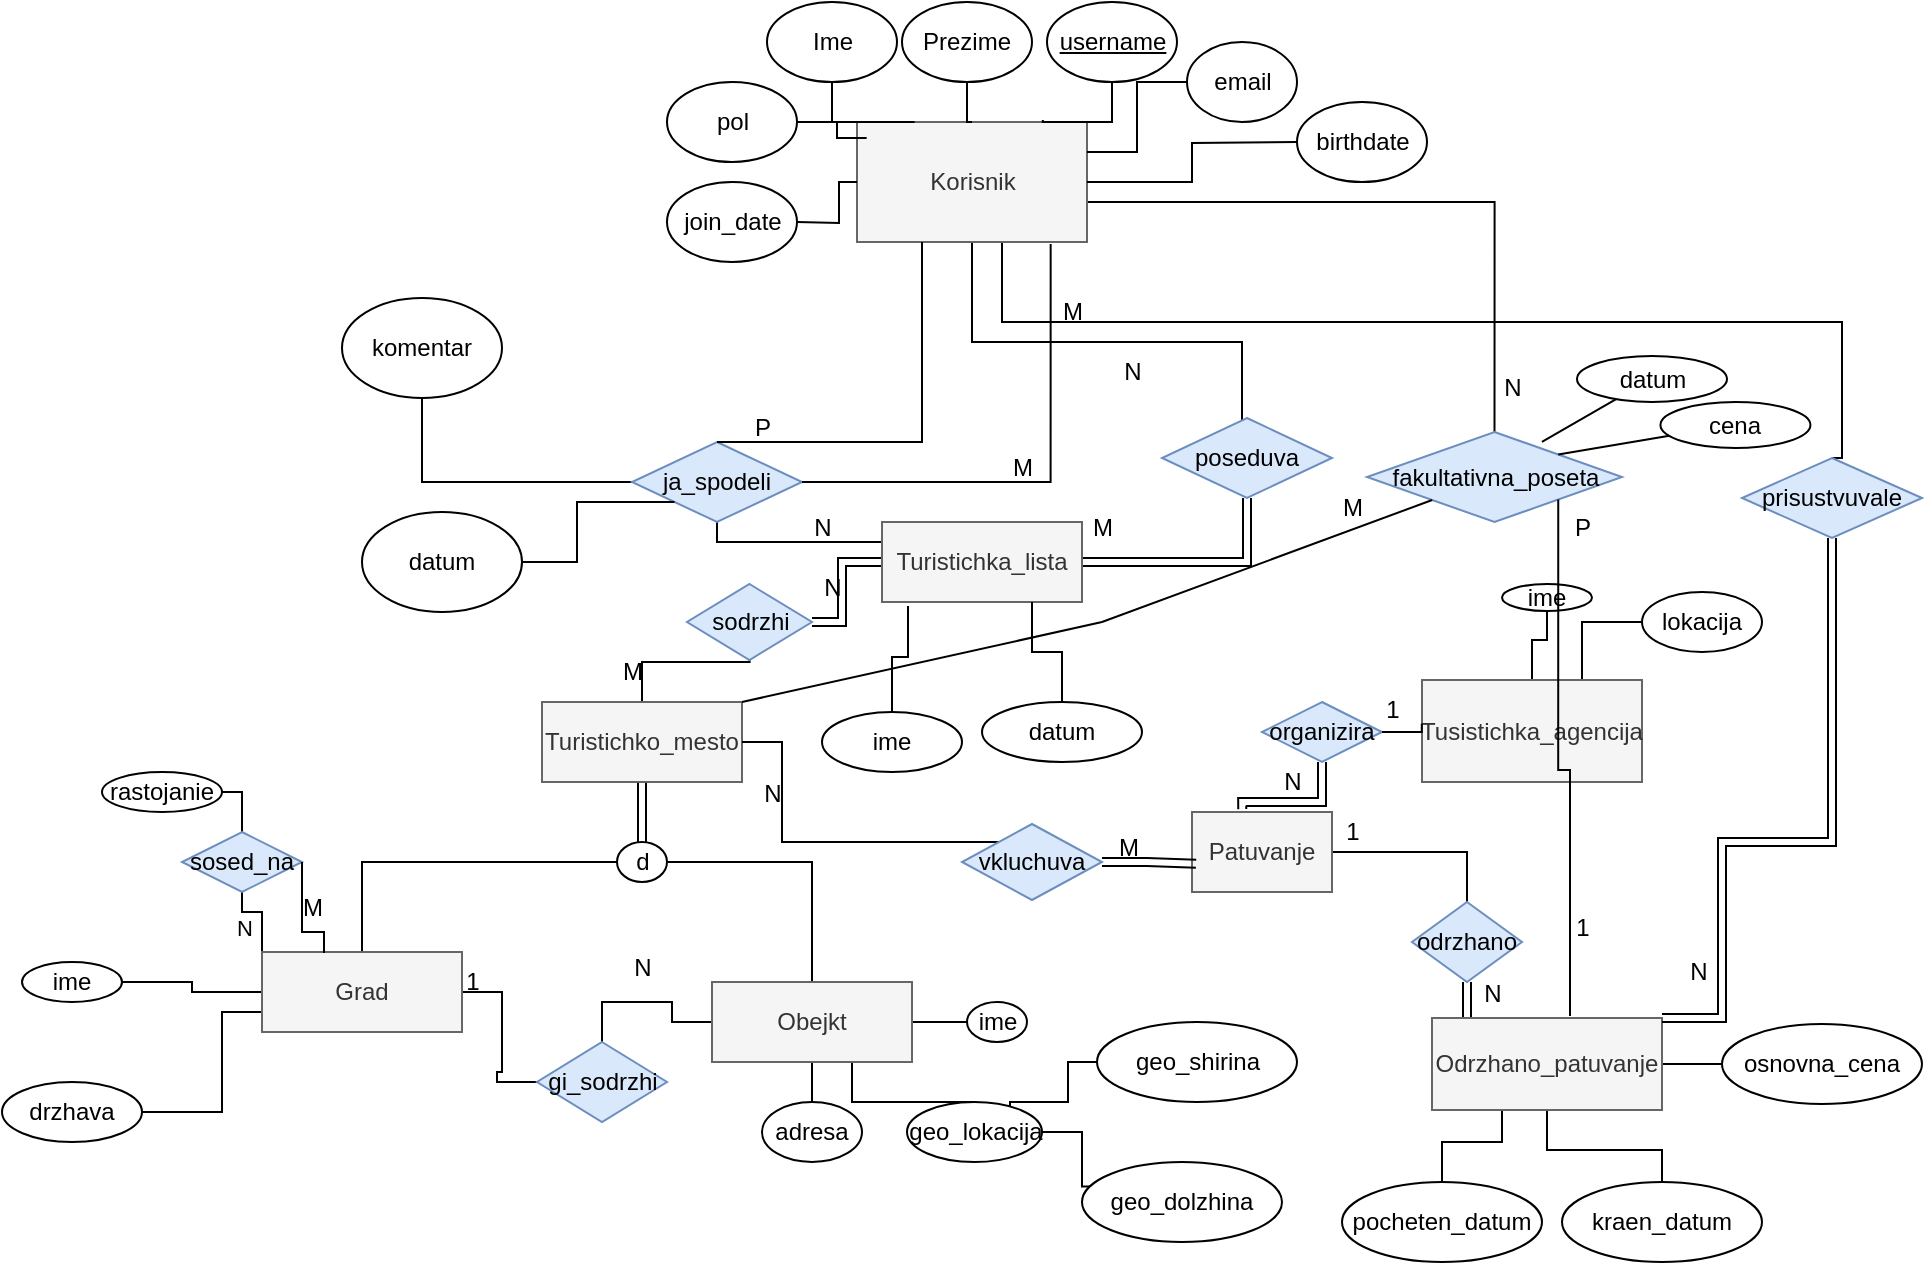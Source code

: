 <mxfile version="24.8.2">
  <diagram name="Page-1" id="MIx-ulM1Asqwx3ALx0Wh">
    <mxGraphModel dx="2284" dy="738" grid="1" gridSize="10" guides="1" tooltips="1" connect="1" arrows="1" fold="1" page="1" pageScale="1" pageWidth="850" pageHeight="1100" math="0" shadow="0">
      <root>
        <mxCell id="0" />
        <mxCell id="1" parent="0" />
        <mxCell id="dnLP0WW2CKZ9wzkx1xDA-40" style="edgeStyle=orthogonalEdgeStyle;rounded=0;orthogonalLoop=1;jettySize=auto;html=1;endArrow=none;endFill=0;" parent="1" source="dnLP0WW2CKZ9wzkx1xDA-1" target="dnLP0WW2CKZ9wzkx1xDA-39" edge="1">
          <mxGeometry relative="1" as="geometry">
            <Array as="points">
              <mxPoint x="550" y="410" />
            </Array>
          </mxGeometry>
        </mxCell>
        <mxCell id="dnLP0WW2CKZ9wzkx1xDA-123" style="edgeStyle=orthogonalEdgeStyle;rounded=0;orthogonalLoop=1;jettySize=auto;html=1;entryX=0.5;entryY=0;entryDx=0;entryDy=0;endArrow=none;endFill=0;" parent="1" source="dnLP0WW2CKZ9wzkx1xDA-1" target="dnLP0WW2CKZ9wzkx1xDA-122" edge="1">
          <mxGeometry relative="1" as="geometry">
            <Array as="points">
              <mxPoint x="430" y="400" />
              <mxPoint x="850" y="400" />
              <mxPoint x="850" y="468" />
            </Array>
          </mxGeometry>
        </mxCell>
        <mxCell id="dnLP0WW2CKZ9wzkx1xDA-127" style="edgeStyle=orthogonalEdgeStyle;rounded=0;orthogonalLoop=1;jettySize=auto;html=1;entryX=0.5;entryY=0;entryDx=0;entryDy=0;endArrow=none;endFill=0;" parent="1" source="dnLP0WW2CKZ9wzkx1xDA-1" target="dnLP0WW2CKZ9wzkx1xDA-126" edge="1">
          <mxGeometry relative="1" as="geometry">
            <Array as="points">
              <mxPoint x="676" y="340" />
            </Array>
          </mxGeometry>
        </mxCell>
        <mxCell id="dnLP0WW2CKZ9wzkx1xDA-1" value="Korisnik" style="rounded=0;whiteSpace=wrap;html=1;fillColor=#f5f5f5;fontColor=#333333;strokeColor=#666666;" parent="1" vertex="1">
          <mxGeometry x="357.5" y="300" width="115" height="60" as="geometry" />
        </mxCell>
        <mxCell id="dnLP0WW2CKZ9wzkx1xDA-12" style="edgeStyle=orthogonalEdgeStyle;rounded=0;orthogonalLoop=1;jettySize=auto;html=1;entryX=0.25;entryY=0;entryDx=0;entryDy=0;endArrow=none;endFill=0;" parent="1" source="dnLP0WW2CKZ9wzkx1xDA-2" target="dnLP0WW2CKZ9wzkx1xDA-1" edge="1">
          <mxGeometry relative="1" as="geometry" />
        </mxCell>
        <mxCell id="dnLP0WW2CKZ9wzkx1xDA-2" value="Ime" style="ellipse;whiteSpace=wrap;html=1;" parent="1" vertex="1">
          <mxGeometry x="312.5" y="240" width="65" height="40" as="geometry" />
        </mxCell>
        <mxCell id="dnLP0WW2CKZ9wzkx1xDA-13" style="edgeStyle=orthogonalEdgeStyle;rounded=0;orthogonalLoop=1;jettySize=auto;html=1;entryX=0.5;entryY=0;entryDx=0;entryDy=0;endArrow=none;endFill=0;" parent="1" source="dnLP0WW2CKZ9wzkx1xDA-3" target="dnLP0WW2CKZ9wzkx1xDA-1" edge="1">
          <mxGeometry relative="1" as="geometry" />
        </mxCell>
        <mxCell id="dnLP0WW2CKZ9wzkx1xDA-3" value="Prezime" style="ellipse;whiteSpace=wrap;html=1;" parent="1" vertex="1">
          <mxGeometry x="380" y="240" width="65" height="40" as="geometry" />
        </mxCell>
        <mxCell id="dnLP0WW2CKZ9wzkx1xDA-4" value="&lt;u&gt;username&lt;/u&gt;" style="ellipse;whiteSpace=wrap;html=1;" parent="1" vertex="1">
          <mxGeometry x="452.5" y="240" width="65" height="40" as="geometry" />
        </mxCell>
        <mxCell id="dnLP0WW2CKZ9wzkx1xDA-21" style="edgeStyle=orthogonalEdgeStyle;rounded=0;orthogonalLoop=1;jettySize=auto;html=1;entryX=1;entryY=0.25;entryDx=0;entryDy=0;endArrow=none;endFill=0;" parent="1" source="dnLP0WW2CKZ9wzkx1xDA-5" target="dnLP0WW2CKZ9wzkx1xDA-1" edge="1">
          <mxGeometry relative="1" as="geometry" />
        </mxCell>
        <mxCell id="dnLP0WW2CKZ9wzkx1xDA-5" value="email" style="ellipse;whiteSpace=wrap;html=1;" parent="1" vertex="1">
          <mxGeometry x="522.5" y="260" width="55" height="40" as="geometry" />
        </mxCell>
        <mxCell id="dnLP0WW2CKZ9wzkx1xDA-20" style="edgeStyle=orthogonalEdgeStyle;rounded=0;orthogonalLoop=1;jettySize=auto;html=1;endArrow=none;endFill=0;" parent="1" target="dnLP0WW2CKZ9wzkx1xDA-1" edge="1">
          <mxGeometry relative="1" as="geometry">
            <mxPoint x="577.5" y="310" as="sourcePoint" />
          </mxGeometry>
        </mxCell>
        <mxCell id="dnLP0WW2CKZ9wzkx1xDA-6" value="birthdate" style="ellipse;whiteSpace=wrap;html=1;" parent="1" vertex="1">
          <mxGeometry x="577.5" y="290" width="65" height="40" as="geometry" />
        </mxCell>
        <mxCell id="dnLP0WW2CKZ9wzkx1xDA-9" style="edgeStyle=orthogonalEdgeStyle;rounded=0;orthogonalLoop=1;jettySize=auto;html=1;endArrow=none;endFill=0;" parent="1" target="dnLP0WW2CKZ9wzkx1xDA-1" edge="1">
          <mxGeometry relative="1" as="geometry">
            <mxPoint x="327.5" y="350" as="sourcePoint" />
          </mxGeometry>
        </mxCell>
        <mxCell id="dnLP0WW2CKZ9wzkx1xDA-7" value="join_date" style="ellipse;whiteSpace=wrap;html=1;" parent="1" vertex="1">
          <mxGeometry x="262.5" y="330" width="65" height="40" as="geometry" />
        </mxCell>
        <mxCell id="dnLP0WW2CKZ9wzkx1xDA-8" value="pol" style="ellipse;whiteSpace=wrap;html=1;" parent="1" vertex="1">
          <mxGeometry x="262.5" y="280" width="65" height="40" as="geometry" />
        </mxCell>
        <mxCell id="dnLP0WW2CKZ9wzkx1xDA-11" style="edgeStyle=orthogonalEdgeStyle;rounded=0;orthogonalLoop=1;jettySize=auto;html=1;entryX=0.042;entryY=0.133;entryDx=0;entryDy=0;entryPerimeter=0;endArrow=none;endFill=0;" parent="1" source="dnLP0WW2CKZ9wzkx1xDA-8" target="dnLP0WW2CKZ9wzkx1xDA-1" edge="1">
          <mxGeometry relative="1" as="geometry" />
        </mxCell>
        <mxCell id="dnLP0WW2CKZ9wzkx1xDA-19" style="edgeStyle=orthogonalEdgeStyle;rounded=0;orthogonalLoop=1;jettySize=auto;html=1;entryX=0.808;entryY=-0.017;entryDx=0;entryDy=0;entryPerimeter=0;endArrow=none;endFill=0;" parent="1" source="dnLP0WW2CKZ9wzkx1xDA-4" target="dnLP0WW2CKZ9wzkx1xDA-1" edge="1">
          <mxGeometry relative="1" as="geometry" />
        </mxCell>
        <mxCell id="dnLP0WW2CKZ9wzkx1xDA-34" style="edgeStyle=orthogonalEdgeStyle;rounded=0;orthogonalLoop=1;jettySize=auto;html=1;entryX=0.5;entryY=1;entryDx=0;entryDy=0;endArrow=none;endFill=0;" parent="1" source="dnLP0WW2CKZ9wzkx1xDA-22" target="dnLP0WW2CKZ9wzkx1xDA-32" edge="1">
          <mxGeometry relative="1" as="geometry">
            <Array as="points">
              <mxPoint x="288" y="510" />
            </Array>
          </mxGeometry>
        </mxCell>
        <mxCell id="dnLP0WW2CKZ9wzkx1xDA-41" style="edgeStyle=orthogonalEdgeStyle;rounded=0;orthogonalLoop=1;jettySize=auto;html=1;entryX=0.5;entryY=1;entryDx=0;entryDy=0;shape=link;" parent="1" source="dnLP0WW2CKZ9wzkx1xDA-22" target="dnLP0WW2CKZ9wzkx1xDA-39" edge="1">
          <mxGeometry relative="1" as="geometry" />
        </mxCell>
        <mxCell id="dnLP0WW2CKZ9wzkx1xDA-55" style="edgeStyle=orthogonalEdgeStyle;rounded=0;orthogonalLoop=1;jettySize=auto;html=1;entryX=1;entryY=0.5;entryDx=0;entryDy=0;shape=link;" parent="1" source="dnLP0WW2CKZ9wzkx1xDA-22" target="dnLP0WW2CKZ9wzkx1xDA-53" edge="1">
          <mxGeometry relative="1" as="geometry" />
        </mxCell>
        <mxCell id="dnLP0WW2CKZ9wzkx1xDA-22" value="Turistichka_lista" style="whiteSpace=wrap;html=1;align=center;fillColor=#f5f5f5;fontColor=#333333;strokeColor=#666666;" parent="1" vertex="1">
          <mxGeometry x="370" y="500" width="100" height="40" as="geometry" />
        </mxCell>
        <mxCell id="dnLP0WW2CKZ9wzkx1xDA-23" value="ime" style="ellipse;whiteSpace=wrap;html=1;align=center;" parent="1" vertex="1">
          <mxGeometry x="340" y="595" width="70" height="30" as="geometry" />
        </mxCell>
        <mxCell id="dnLP0WW2CKZ9wzkx1xDA-26" style="edgeStyle=orthogonalEdgeStyle;rounded=0;orthogonalLoop=1;jettySize=auto;html=1;entryX=0.75;entryY=1;entryDx=0;entryDy=0;endArrow=none;endFill=0;" parent="1" source="dnLP0WW2CKZ9wzkx1xDA-24" target="dnLP0WW2CKZ9wzkx1xDA-22" edge="1">
          <mxGeometry relative="1" as="geometry" />
        </mxCell>
        <mxCell id="dnLP0WW2CKZ9wzkx1xDA-24" value="datum" style="ellipse;whiteSpace=wrap;html=1;align=center;" parent="1" vertex="1">
          <mxGeometry x="420" y="590" width="80" height="30" as="geometry" />
        </mxCell>
        <mxCell id="dnLP0WW2CKZ9wzkx1xDA-25" style="edgeStyle=orthogonalEdgeStyle;rounded=0;orthogonalLoop=1;jettySize=auto;html=1;entryX=0.13;entryY=1.05;entryDx=0;entryDy=0;entryPerimeter=0;endArrow=none;endFill=0;" parent="1" source="dnLP0WW2CKZ9wzkx1xDA-23" target="dnLP0WW2CKZ9wzkx1xDA-22" edge="1">
          <mxGeometry relative="1" as="geometry" />
        </mxCell>
        <mxCell id="dnLP0WW2CKZ9wzkx1xDA-44" value="" style="edgeStyle=orthogonalEdgeStyle;rounded=0;orthogonalLoop=1;jettySize=auto;html=1;endArrow=none;endFill=0;" parent="1" source="dnLP0WW2CKZ9wzkx1xDA-32" target="dnLP0WW2CKZ9wzkx1xDA-43" edge="1">
          <mxGeometry relative="1" as="geometry" />
        </mxCell>
        <mxCell id="dnLP0WW2CKZ9wzkx1xDA-32" value="ja_spodeli" style="shape=rhombus;perimeter=rhombusPerimeter;whiteSpace=wrap;html=1;align=center;fillColor=#dae8fc;strokeColor=#6c8ebf;" parent="1" vertex="1">
          <mxGeometry x="245" y="460" width="85" height="40" as="geometry" />
        </mxCell>
        <mxCell id="dnLP0WW2CKZ9wzkx1xDA-33" style="edgeStyle=orthogonalEdgeStyle;rounded=0;orthogonalLoop=1;jettySize=auto;html=1;entryX=0.5;entryY=0;entryDx=0;entryDy=0;endArrow=none;endFill=0;" parent="1" source="dnLP0WW2CKZ9wzkx1xDA-1" target="dnLP0WW2CKZ9wzkx1xDA-32" edge="1">
          <mxGeometry relative="1" as="geometry">
            <Array as="points">
              <mxPoint x="390" y="460" />
            </Array>
          </mxGeometry>
        </mxCell>
        <mxCell id="dnLP0WW2CKZ9wzkx1xDA-35" value="N" style="text;html=1;align=center;verticalAlign=middle;resizable=0;points=[];autosize=1;strokeColor=none;fillColor=none;" parent="1" vertex="1">
          <mxGeometry x="325" y="488" width="30" height="30" as="geometry" />
        </mxCell>
        <mxCell id="dnLP0WW2CKZ9wzkx1xDA-37" style="edgeStyle=orthogonalEdgeStyle;rounded=0;orthogonalLoop=1;jettySize=auto;html=1;entryX=0.842;entryY=1.017;entryDx=0;entryDy=0;entryPerimeter=0;endArrow=none;endFill=0;" parent="1" source="dnLP0WW2CKZ9wzkx1xDA-32" target="dnLP0WW2CKZ9wzkx1xDA-1" edge="1">
          <mxGeometry relative="1" as="geometry" />
        </mxCell>
        <mxCell id="dnLP0WW2CKZ9wzkx1xDA-38" value="M" style="text;html=1;align=center;verticalAlign=middle;resizable=0;points=[];autosize=1;strokeColor=none;fillColor=none;" parent="1" vertex="1">
          <mxGeometry x="425" y="458" width="30" height="30" as="geometry" />
        </mxCell>
        <mxCell id="dnLP0WW2CKZ9wzkx1xDA-39" value="poseduva" style="shape=rhombus;perimeter=rhombusPerimeter;whiteSpace=wrap;html=1;align=center;fillColor=#dae8fc;strokeColor=#6c8ebf;" parent="1" vertex="1">
          <mxGeometry x="510" y="448" width="85" height="40" as="geometry" />
        </mxCell>
        <mxCell id="dnLP0WW2CKZ9wzkx1xDA-42" value="P" style="text;html=1;align=center;verticalAlign=middle;resizable=0;points=[];autosize=1;strokeColor=none;fillColor=none;" parent="1" vertex="1">
          <mxGeometry x="295" y="438" width="30" height="30" as="geometry" />
        </mxCell>
        <mxCell id="dnLP0WW2CKZ9wzkx1xDA-43" value="komentar" style="ellipse;whiteSpace=wrap;html=1;" parent="1" vertex="1">
          <mxGeometry x="100" y="388" width="80" height="50" as="geometry" />
        </mxCell>
        <mxCell id="dnLP0WW2CKZ9wzkx1xDA-48" style="edgeStyle=orthogonalEdgeStyle;rounded=0;orthogonalLoop=1;jettySize=auto;html=1;entryX=0;entryY=1;entryDx=0;entryDy=0;endArrow=none;endFill=0;" parent="1" source="dnLP0WW2CKZ9wzkx1xDA-47" target="dnLP0WW2CKZ9wzkx1xDA-32" edge="1">
          <mxGeometry relative="1" as="geometry" />
        </mxCell>
        <mxCell id="dnLP0WW2CKZ9wzkx1xDA-47" value="datum" style="ellipse;whiteSpace=wrap;html=1;" parent="1" vertex="1">
          <mxGeometry x="110" y="495" width="80" height="50" as="geometry" />
        </mxCell>
        <mxCell id="dnLP0WW2CKZ9wzkx1xDA-49" value="M" style="text;html=1;align=center;verticalAlign=middle;resizable=0;points=[];autosize=1;strokeColor=none;fillColor=none;" parent="1" vertex="1">
          <mxGeometry x="465" y="488" width="30" height="30" as="geometry" />
        </mxCell>
        <mxCell id="dnLP0WW2CKZ9wzkx1xDA-50" value="N" style="text;html=1;align=center;verticalAlign=middle;resizable=0;points=[];autosize=1;strokeColor=none;fillColor=none;" parent="1" vertex="1">
          <mxGeometry x="480" y="410" width="30" height="30" as="geometry" />
        </mxCell>
        <mxCell id="dnLP0WW2CKZ9wzkx1xDA-54" style="edgeStyle=orthogonalEdgeStyle;rounded=0;orthogonalLoop=1;jettySize=auto;html=1;entryX=0.5;entryY=1;entryDx=0;entryDy=0;endArrow=none;endFill=0;" parent="1" source="dnLP0WW2CKZ9wzkx1xDA-51" target="dnLP0WW2CKZ9wzkx1xDA-53" edge="1">
          <mxGeometry relative="1" as="geometry" />
        </mxCell>
        <mxCell id="dnLP0WW2CKZ9wzkx1xDA-60" value="" style="edgeStyle=orthogonalEdgeStyle;rounded=0;orthogonalLoop=1;jettySize=auto;html=1;shape=link;" parent="1" source="dnLP0WW2CKZ9wzkx1xDA-51" target="dnLP0WW2CKZ9wzkx1xDA-59" edge="1">
          <mxGeometry relative="1" as="geometry" />
        </mxCell>
        <mxCell id="dnLP0WW2CKZ9wzkx1xDA-51" value="Turistichko_mesto" style="whiteSpace=wrap;html=1;align=center;fillColor=#f5f5f5;fontColor=#333333;strokeColor=#666666;" parent="1" vertex="1">
          <mxGeometry x="200" y="590" width="100" height="40" as="geometry" />
        </mxCell>
        <mxCell id="dnLP0WW2CKZ9wzkx1xDA-53" value="sodrzhi" style="shape=rhombus;perimeter=rhombusPerimeter;whiteSpace=wrap;html=1;align=center;fillColor=#dae8fc;strokeColor=#6c8ebf;" parent="1" vertex="1">
          <mxGeometry x="272.5" y="531" width="62.5" height="38" as="geometry" />
        </mxCell>
        <mxCell id="dnLP0WW2CKZ9wzkx1xDA-56" value="M" style="text;html=1;align=center;verticalAlign=middle;resizable=0;points=[];autosize=1;strokeColor=none;fillColor=none;" parent="1" vertex="1">
          <mxGeometry x="230" y="560" width="30" height="30" as="geometry" />
        </mxCell>
        <mxCell id="dnLP0WW2CKZ9wzkx1xDA-57" value="N" style="text;html=1;align=center;verticalAlign=middle;resizable=0;points=[];autosize=1;strokeColor=none;fillColor=none;" parent="1" vertex="1">
          <mxGeometry x="330" y="518" width="30" height="30" as="geometry" />
        </mxCell>
        <mxCell id="dnLP0WW2CKZ9wzkx1xDA-61" style="edgeStyle=orthogonalEdgeStyle;rounded=0;orthogonalLoop=1;jettySize=auto;html=1;endArrow=none;endFill=0;" parent="1" source="dnLP0WW2CKZ9wzkx1xDA-59" target="dnLP0WW2CKZ9wzkx1xDA-62" edge="1">
          <mxGeometry relative="1" as="geometry">
            <mxPoint x="160" y="730" as="targetPoint" />
          </mxGeometry>
        </mxCell>
        <mxCell id="dnLP0WW2CKZ9wzkx1xDA-63" style="edgeStyle=orthogonalEdgeStyle;rounded=0;orthogonalLoop=1;jettySize=auto;html=1;exitX=1;exitY=0.5;exitDx=0;exitDy=0;endArrow=none;endFill=0;" parent="1" source="dnLP0WW2CKZ9wzkx1xDA-59" target="dnLP0WW2CKZ9wzkx1xDA-64" edge="1">
          <mxGeometry relative="1" as="geometry">
            <mxPoint x="310" y="730" as="targetPoint" />
          </mxGeometry>
        </mxCell>
        <mxCell id="dnLP0WW2CKZ9wzkx1xDA-59" value="d" style="ellipse;whiteSpace=wrap;html=1;" parent="1" vertex="1">
          <mxGeometry x="237.5" y="660" width="25" height="20" as="geometry" />
        </mxCell>
        <mxCell id="dnLP0WW2CKZ9wzkx1xDA-75" style="edgeStyle=orthogonalEdgeStyle;rounded=0;orthogonalLoop=1;jettySize=auto;html=1;endArrow=none;endFill=0;" parent="1" source="dnLP0WW2CKZ9wzkx1xDA-62" target="dnLP0WW2CKZ9wzkx1xDA-76" edge="1">
          <mxGeometry relative="1" as="geometry">
            <mxPoint x="30" y="735" as="targetPoint" />
          </mxGeometry>
        </mxCell>
        <mxCell id="dnLP0WW2CKZ9wzkx1xDA-77" style="edgeStyle=orthogonalEdgeStyle;rounded=0;orthogonalLoop=1;jettySize=auto;html=1;endArrow=none;endFill=0;" parent="1" source="dnLP0WW2CKZ9wzkx1xDA-62" target="dnLP0WW2CKZ9wzkx1xDA-78" edge="1">
          <mxGeometry relative="1" as="geometry">
            <mxPoint x="110" y="785" as="targetPoint" />
            <Array as="points">
              <mxPoint x="40" y="745" />
            </Array>
          </mxGeometry>
        </mxCell>
        <mxCell id="dnLP0WW2CKZ9wzkx1xDA-80" style="edgeStyle=orthogonalEdgeStyle;rounded=0;orthogonalLoop=1;jettySize=auto;html=1;entryX=0;entryY=0.5;entryDx=0;entryDy=0;endArrow=none;endFill=0;strokeColor=default;" parent="1" source="dnLP0WW2CKZ9wzkx1xDA-62" target="dnLP0WW2CKZ9wzkx1xDA-79" edge="1">
          <mxGeometry relative="1" as="geometry">
            <mxPoint x="147.5" y="785" as="targetPoint" />
          </mxGeometry>
        </mxCell>
        <mxCell id="dnLP0WW2CKZ9wzkx1xDA-85" style="edgeStyle=orthogonalEdgeStyle;rounded=0;orthogonalLoop=1;jettySize=auto;html=1;entryX=0.5;entryY=1;entryDx=0;entryDy=0;endArrow=none;endFill=0;" parent="1" source="dnLP0WW2CKZ9wzkx1xDA-62" target="dnLP0WW2CKZ9wzkx1xDA-84" edge="1">
          <mxGeometry relative="1" as="geometry">
            <Array as="points">
              <mxPoint x="60" y="695" />
              <mxPoint x="50" y="695" />
            </Array>
          </mxGeometry>
        </mxCell>
        <mxCell id="dnLP0WW2CKZ9wzkx1xDA-88" value="N" style="edgeLabel;html=1;align=center;verticalAlign=middle;resizable=0;points=[];" parent="dnLP0WW2CKZ9wzkx1xDA-85" vertex="1" connectable="0">
          <mxGeometry x="0.48" y="2" relative="1" as="geometry">
            <mxPoint y="6" as="offset" />
          </mxGeometry>
        </mxCell>
        <mxCell id="dnLP0WW2CKZ9wzkx1xDA-62" value="Grad" style="whiteSpace=wrap;html=1;align=center;fillColor=#f5f5f5;fontColor=#333333;strokeColor=#666666;" parent="1" vertex="1">
          <mxGeometry x="60" y="715" width="100" height="40" as="geometry" />
        </mxCell>
        <mxCell id="dnLP0WW2CKZ9wzkx1xDA-65" style="edgeStyle=orthogonalEdgeStyle;rounded=0;orthogonalLoop=1;jettySize=auto;html=1;endArrow=none;endFill=0;" parent="1" source="dnLP0WW2CKZ9wzkx1xDA-64" target="dnLP0WW2CKZ9wzkx1xDA-66" edge="1">
          <mxGeometry relative="1" as="geometry">
            <mxPoint x="425" y="750" as="targetPoint" />
          </mxGeometry>
        </mxCell>
        <mxCell id="dnLP0WW2CKZ9wzkx1xDA-67" style="edgeStyle=orthogonalEdgeStyle;rounded=0;orthogonalLoop=1;jettySize=auto;html=1;endArrow=none;endFill=0;" parent="1" source="dnLP0WW2CKZ9wzkx1xDA-64" target="dnLP0WW2CKZ9wzkx1xDA-68" edge="1">
          <mxGeometry relative="1" as="geometry">
            <mxPoint x="335" y="800" as="targetPoint" />
          </mxGeometry>
        </mxCell>
        <mxCell id="dnLP0WW2CKZ9wzkx1xDA-69" style="edgeStyle=orthogonalEdgeStyle;rounded=0;orthogonalLoop=1;jettySize=auto;html=1;endArrow=none;endFill=0;" parent="1" source="dnLP0WW2CKZ9wzkx1xDA-64" target="dnLP0WW2CKZ9wzkx1xDA-70" edge="1">
          <mxGeometry relative="1" as="geometry">
            <mxPoint x="405" y="790" as="targetPoint" />
            <Array as="points">
              <mxPoint x="355" y="790" />
              <mxPoint x="410" y="790" />
            </Array>
          </mxGeometry>
        </mxCell>
        <mxCell id="dnLP0WW2CKZ9wzkx1xDA-81" style="edgeStyle=orthogonalEdgeStyle;rounded=0;orthogonalLoop=1;jettySize=auto;html=1;entryX=0.5;entryY=0;entryDx=0;entryDy=0;exitX=0;exitY=0.5;exitDx=0;exitDy=0;endArrow=none;endFill=0;" parent="1" source="dnLP0WW2CKZ9wzkx1xDA-64" target="dnLP0WW2CKZ9wzkx1xDA-79" edge="1">
          <mxGeometry relative="1" as="geometry">
            <mxPoint x="230" y="750" as="targetPoint" />
          </mxGeometry>
        </mxCell>
        <mxCell id="dnLP0WW2CKZ9wzkx1xDA-64" value="Obejkt" style="whiteSpace=wrap;html=1;align=center;fillColor=#f5f5f5;fontColor=#333333;strokeColor=#666666;" parent="1" vertex="1">
          <mxGeometry x="285" y="730" width="100" height="40" as="geometry" />
        </mxCell>
        <mxCell id="dnLP0WW2CKZ9wzkx1xDA-66" value="ime" style="ellipse;whiteSpace=wrap;html=1;align=center;" parent="1" vertex="1">
          <mxGeometry x="412.5" y="740" width="30" height="20" as="geometry" />
        </mxCell>
        <mxCell id="dnLP0WW2CKZ9wzkx1xDA-68" value="adresa" style="ellipse;whiteSpace=wrap;html=1;align=center;" parent="1" vertex="1">
          <mxGeometry x="310" y="790" width="50" height="30" as="geometry" />
        </mxCell>
        <mxCell id="dnLP0WW2CKZ9wzkx1xDA-71" style="edgeStyle=orthogonalEdgeStyle;rounded=0;orthogonalLoop=1;jettySize=auto;html=1;exitX=1;exitY=0;exitDx=0;exitDy=0;endArrow=none;endFill=0;" parent="1" source="dnLP0WW2CKZ9wzkx1xDA-70" target="dnLP0WW2CKZ9wzkx1xDA-72" edge="1">
          <mxGeometry relative="1" as="geometry">
            <mxPoint x="475" y="805" as="targetPoint" />
            <Array as="points">
              <mxPoint x="434" y="790" />
              <mxPoint x="463" y="790" />
              <mxPoint x="463" y="770" />
            </Array>
          </mxGeometry>
        </mxCell>
        <mxCell id="dnLP0WW2CKZ9wzkx1xDA-74" style="edgeStyle=orthogonalEdgeStyle;rounded=0;orthogonalLoop=1;jettySize=auto;html=1;entryX=0.067;entryY=0.307;entryDx=0;entryDy=0;endArrow=none;endFill=0;entryPerimeter=0;" parent="1" source="dnLP0WW2CKZ9wzkx1xDA-70" target="dnLP0WW2CKZ9wzkx1xDA-73" edge="1">
          <mxGeometry relative="1" as="geometry">
            <mxPoint x="470" y="830" as="targetPoint" />
          </mxGeometry>
        </mxCell>
        <mxCell id="dnLP0WW2CKZ9wzkx1xDA-70" value="geo_lokacija" style="ellipse;whiteSpace=wrap;html=1;align=center;" parent="1" vertex="1">
          <mxGeometry x="382.5" y="790" width="67.5" height="30" as="geometry" />
        </mxCell>
        <mxCell id="dnLP0WW2CKZ9wzkx1xDA-72" value="geo_shirina" style="ellipse;whiteSpace=wrap;html=1;align=center;" parent="1" vertex="1">
          <mxGeometry x="477.5" y="750" width="100" height="40" as="geometry" />
        </mxCell>
        <mxCell id="dnLP0WW2CKZ9wzkx1xDA-73" value="geo_dolzhina" style="ellipse;whiteSpace=wrap;html=1;align=center;" parent="1" vertex="1">
          <mxGeometry x="470" y="820" width="100" height="40" as="geometry" />
        </mxCell>
        <mxCell id="dnLP0WW2CKZ9wzkx1xDA-76" value="ime" style="ellipse;whiteSpace=wrap;html=1;align=center;" parent="1" vertex="1">
          <mxGeometry x="-60" y="720" width="50" height="20" as="geometry" />
        </mxCell>
        <mxCell id="dnLP0WW2CKZ9wzkx1xDA-78" value="drzhava" style="ellipse;whiteSpace=wrap;html=1;align=center;" parent="1" vertex="1">
          <mxGeometry x="-70" y="780" width="70" height="30" as="geometry" />
        </mxCell>
        <mxCell id="dnLP0WW2CKZ9wzkx1xDA-79" value="gi_sodrzhi" style="shape=rhombus;perimeter=rhombusPerimeter;whiteSpace=wrap;html=1;align=center;fillColor=#dae8fc;strokeColor=#6c8ebf;" parent="1" vertex="1">
          <mxGeometry x="197.5" y="760" width="65" height="40" as="geometry" />
        </mxCell>
        <mxCell id="dnLP0WW2CKZ9wzkx1xDA-82" value="N" style="text;html=1;align=center;verticalAlign=middle;resizable=0;points=[];autosize=1;strokeColor=none;fillColor=none;" parent="1" vertex="1">
          <mxGeometry x="235" y="708" width="30" height="30" as="geometry" />
        </mxCell>
        <mxCell id="dnLP0WW2CKZ9wzkx1xDA-83" value="1" style="text;html=1;align=center;verticalAlign=middle;resizable=0;points=[];autosize=1;strokeColor=none;fillColor=none;" parent="1" vertex="1">
          <mxGeometry x="150" y="715" width="30" height="30" as="geometry" />
        </mxCell>
        <mxCell id="dnLP0WW2CKZ9wzkx1xDA-89" style="edgeStyle=orthogonalEdgeStyle;rounded=0;orthogonalLoop=1;jettySize=auto;html=1;" parent="1" source="dnLP0WW2CKZ9wzkx1xDA-84" target="dnLP0WW2CKZ9wzkx1xDA-90" edge="1">
          <mxGeometry relative="1" as="geometry">
            <mxPoint x="50" y="635" as="targetPoint" />
          </mxGeometry>
        </mxCell>
        <mxCell id="dnLP0WW2CKZ9wzkx1xDA-84" value="sosed_na" style="shape=rhombus;perimeter=rhombusPerimeter;whiteSpace=wrap;html=1;align=center;fillColor=#dae8fc;strokeColor=#6c8ebf;" parent="1" vertex="1">
          <mxGeometry x="20" y="655" width="60" height="30" as="geometry" />
        </mxCell>
        <mxCell id="dnLP0WW2CKZ9wzkx1xDA-86" style="edgeStyle=orthogonalEdgeStyle;rounded=0;orthogonalLoop=1;jettySize=auto;html=1;entryX=0.31;entryY=0.014;entryDx=0;entryDy=0;entryPerimeter=0;exitX=1;exitY=0.5;exitDx=0;exitDy=0;endArrow=none;endFill=0;" parent="1" source="dnLP0WW2CKZ9wzkx1xDA-84" target="dnLP0WW2CKZ9wzkx1xDA-62" edge="1">
          <mxGeometry relative="1" as="geometry">
            <Array as="points">
              <mxPoint x="80" y="705" />
              <mxPoint x="91" y="705" />
            </Array>
          </mxGeometry>
        </mxCell>
        <mxCell id="dnLP0WW2CKZ9wzkx1xDA-87" value="M" style="text;html=1;align=center;verticalAlign=middle;resizable=0;points=[];autosize=1;strokeColor=none;fillColor=none;" parent="1" vertex="1">
          <mxGeometry x="70" y="678" width="30" height="30" as="geometry" />
        </mxCell>
        <mxCell id="dnLP0WW2CKZ9wzkx1xDA-90" value="rastojanie" style="ellipse;whiteSpace=wrap;html=1;align=center;" parent="1" vertex="1">
          <mxGeometry x="-20" y="625" width="60" height="20" as="geometry" />
        </mxCell>
        <mxCell id="dnLP0WW2CKZ9wzkx1xDA-93" value="" style="edgeStyle=orthogonalEdgeStyle;rounded=0;orthogonalLoop=1;jettySize=auto;html=1;endArrow=none;endFill=0;" parent="1" source="dnLP0WW2CKZ9wzkx1xDA-91" target="dnLP0WW2CKZ9wzkx1xDA-92" edge="1">
          <mxGeometry relative="1" as="geometry" />
        </mxCell>
        <mxCell id="dnLP0WW2CKZ9wzkx1xDA-94" style="edgeStyle=orthogonalEdgeStyle;rounded=0;orthogonalLoop=1;jettySize=auto;html=1;endArrow=none;endFill=0;" parent="1" source="dnLP0WW2CKZ9wzkx1xDA-91" target="dnLP0WW2CKZ9wzkx1xDA-95" edge="1">
          <mxGeometry relative="1" as="geometry">
            <mxPoint x="720" y="550" as="targetPoint" />
            <Array as="points">
              <mxPoint x="720" y="570" />
              <mxPoint x="720" y="570" />
            </Array>
          </mxGeometry>
        </mxCell>
        <mxCell id="dnLP0WW2CKZ9wzkx1xDA-91" value="Tusistichka_agencija" style="whiteSpace=wrap;html=1;align=center;fillColor=#f5f5f5;fontColor=#333333;strokeColor=#666666;" parent="1" vertex="1">
          <mxGeometry x="640" y="579" width="110" height="51" as="geometry" />
        </mxCell>
        <mxCell id="dnLP0WW2CKZ9wzkx1xDA-92" value="ime" style="ellipse;whiteSpace=wrap;html=1;" parent="1" vertex="1">
          <mxGeometry x="680" y="531" width="45" height="13.5" as="geometry" />
        </mxCell>
        <mxCell id="dnLP0WW2CKZ9wzkx1xDA-95" value="lokacija" style="ellipse;whiteSpace=wrap;html=1;align=center;" parent="1" vertex="1">
          <mxGeometry x="750" y="535" width="60" height="30" as="geometry" />
        </mxCell>
        <mxCell id="dnLP0WW2CKZ9wzkx1xDA-107" style="edgeStyle=orthogonalEdgeStyle;rounded=0;orthogonalLoop=1;jettySize=auto;html=1;endArrow=none;endFill=0;" parent="1" source="dnLP0WW2CKZ9wzkx1xDA-96" target="dnLP0WW2CKZ9wzkx1xDA-108" edge="1">
          <mxGeometry relative="1" as="geometry">
            <mxPoint x="660" y="670.0" as="targetPoint" />
          </mxGeometry>
        </mxCell>
        <mxCell id="dnLP0WW2CKZ9wzkx1xDA-96" value="Patuvanje" style="whiteSpace=wrap;html=1;fillColor=#f5f5f5;fontColor=#333333;strokeColor=#666666;" parent="1" vertex="1">
          <mxGeometry x="525" y="645" width="70" height="40" as="geometry" />
        </mxCell>
        <mxCell id="dnLP0WW2CKZ9wzkx1xDA-97" value="organizira" style="shape=rhombus;perimeter=rhombusPerimeter;whiteSpace=wrap;html=1;align=center;fillColor=#dae8fc;strokeColor=#6c8ebf;" parent="1" vertex="1">
          <mxGeometry x="560" y="590" width="60" height="30" as="geometry" />
        </mxCell>
        <mxCell id="dnLP0WW2CKZ9wzkx1xDA-98" style="edgeStyle=orthogonalEdgeStyle;rounded=0;orthogonalLoop=1;jettySize=auto;html=1;entryX=0.359;entryY=-0.036;entryDx=0;entryDy=0;entryPerimeter=0;shape=link;" parent="1" source="dnLP0WW2CKZ9wzkx1xDA-97" target="dnLP0WW2CKZ9wzkx1xDA-96" edge="1">
          <mxGeometry relative="1" as="geometry" />
        </mxCell>
        <mxCell id="dnLP0WW2CKZ9wzkx1xDA-99" style="edgeStyle=orthogonalEdgeStyle;rounded=0;orthogonalLoop=1;jettySize=auto;html=1;exitX=1;exitY=0.5;exitDx=0;exitDy=0;entryX=-0.001;entryY=0.429;entryDx=0;entryDy=0;entryPerimeter=0;endArrow=none;endFill=0;" parent="1" source="dnLP0WW2CKZ9wzkx1xDA-97" target="dnLP0WW2CKZ9wzkx1xDA-91" edge="1">
          <mxGeometry relative="1" as="geometry" />
        </mxCell>
        <mxCell id="dnLP0WW2CKZ9wzkx1xDA-100" value="N" style="text;html=1;align=center;verticalAlign=middle;resizable=0;points=[];autosize=1;strokeColor=none;fillColor=none;" parent="1" vertex="1">
          <mxGeometry x="560" y="615" width="30" height="30" as="geometry" />
        </mxCell>
        <mxCell id="dnLP0WW2CKZ9wzkx1xDA-101" value="1" style="text;html=1;align=center;verticalAlign=middle;resizable=0;points=[];autosize=1;strokeColor=none;fillColor=none;" parent="1" vertex="1">
          <mxGeometry x="610" y="579" width="30" height="30" as="geometry" />
        </mxCell>
        <mxCell id="dnLP0WW2CKZ9wzkx1xDA-104" style="edgeStyle=orthogonalEdgeStyle;rounded=0;orthogonalLoop=1;jettySize=auto;html=1;entryX=1;entryY=0.5;entryDx=0;entryDy=0;endArrow=none;endFill=0;" parent="1" source="dnLP0WW2CKZ9wzkx1xDA-102" target="dnLP0WW2CKZ9wzkx1xDA-51" edge="1">
          <mxGeometry relative="1" as="geometry">
            <Array as="points">
              <mxPoint x="320" y="660" />
              <mxPoint x="320" y="610" />
            </Array>
          </mxGeometry>
        </mxCell>
        <mxCell id="dnLP0WW2CKZ9wzkx1xDA-102" value="vkluchuva" style="shape=rhombus;perimeter=rhombusPerimeter;whiteSpace=wrap;html=1;align=center;fillColor=#dae8fc;strokeColor=#6c8ebf;" parent="1" vertex="1">
          <mxGeometry x="410" y="651" width="70" height="38" as="geometry" />
        </mxCell>
        <mxCell id="dnLP0WW2CKZ9wzkx1xDA-103" style="edgeStyle=orthogonalEdgeStyle;rounded=0;orthogonalLoop=1;jettySize=auto;html=1;entryX=0.029;entryY=0.648;entryDx=0;entryDy=0;entryPerimeter=0;shape=link;" parent="1" source="dnLP0WW2CKZ9wzkx1xDA-102" target="dnLP0WW2CKZ9wzkx1xDA-96" edge="1">
          <mxGeometry relative="1" as="geometry" />
        </mxCell>
        <mxCell id="dnLP0WW2CKZ9wzkx1xDA-105" value="N" style="text;html=1;align=center;verticalAlign=middle;resizable=0;points=[];autosize=1;strokeColor=none;fillColor=none;" parent="1" vertex="1">
          <mxGeometry x="300" y="621" width="30" height="30" as="geometry" />
        </mxCell>
        <mxCell id="dnLP0WW2CKZ9wzkx1xDA-106" value="M" style="text;html=1;align=center;verticalAlign=middle;resizable=0;points=[];autosize=1;strokeColor=none;fillColor=none;" parent="1" vertex="1">
          <mxGeometry x="477.5" y="648" width="30" height="30" as="geometry" />
        </mxCell>
        <mxCell id="dnLP0WW2CKZ9wzkx1xDA-109" style="edgeStyle=orthogonalEdgeStyle;rounded=0;orthogonalLoop=1;jettySize=auto;html=1;shape=link;" parent="1" source="dnLP0WW2CKZ9wzkx1xDA-108" target="dnLP0WW2CKZ9wzkx1xDA-110" edge="1">
          <mxGeometry relative="1" as="geometry">
            <mxPoint x="695" y="750" as="targetPoint" />
          </mxGeometry>
        </mxCell>
        <mxCell id="dnLP0WW2CKZ9wzkx1xDA-108" value="odrzhano" style="shape=rhombus;perimeter=rhombusPerimeter;whiteSpace=wrap;html=1;align=center;fillColor=#dae8fc;strokeColor=#6c8ebf;" parent="1" vertex="1">
          <mxGeometry x="635" y="690" width="55" height="40" as="geometry" />
        </mxCell>
        <mxCell id="dnLP0WW2CKZ9wzkx1xDA-115" style="edgeStyle=orthogonalEdgeStyle;rounded=0;orthogonalLoop=1;jettySize=auto;html=1;endArrow=none;endFill=0;" parent="1" source="dnLP0WW2CKZ9wzkx1xDA-110" target="dnLP0WW2CKZ9wzkx1xDA-116" edge="1">
          <mxGeometry relative="1" as="geometry">
            <mxPoint x="620" y="810" as="targetPoint" />
            <Array as="points">
              <mxPoint x="680" y="810" />
              <mxPoint x="650" y="810" />
            </Array>
          </mxGeometry>
        </mxCell>
        <mxCell id="dnLP0WW2CKZ9wzkx1xDA-117" style="edgeStyle=orthogonalEdgeStyle;rounded=0;orthogonalLoop=1;jettySize=auto;html=1;endArrow=none;endFill=0;" parent="1" source="dnLP0WW2CKZ9wzkx1xDA-110" target="dnLP0WW2CKZ9wzkx1xDA-118" edge="1">
          <mxGeometry relative="1" as="geometry">
            <mxPoint x="730" y="830" as="targetPoint" />
          </mxGeometry>
        </mxCell>
        <mxCell id="dnLP0WW2CKZ9wzkx1xDA-119" style="edgeStyle=orthogonalEdgeStyle;rounded=0;orthogonalLoop=1;jettySize=auto;html=1;endArrow=none;endFill=0;" parent="1" source="dnLP0WW2CKZ9wzkx1xDA-110" target="dnLP0WW2CKZ9wzkx1xDA-120" edge="1">
          <mxGeometry relative="1" as="geometry">
            <mxPoint x="790" y="771" as="targetPoint" />
          </mxGeometry>
        </mxCell>
        <mxCell id="dnLP0WW2CKZ9wzkx1xDA-110" value="Odrzhano_patuvanje" style="rounded=0;arcSize=10;whiteSpace=wrap;html=1;align=center;fillColor=#f5f5f5;fontColor=#333333;strokeColor=#666666;" parent="1" vertex="1">
          <mxGeometry x="645" y="748" width="115" height="46" as="geometry" />
        </mxCell>
        <mxCell id="dnLP0WW2CKZ9wzkx1xDA-121" style="edgeStyle=orthogonalEdgeStyle;rounded=0;orthogonalLoop=1;jettySize=auto;html=1;shape=link;" parent="1" source="dnLP0WW2CKZ9wzkx1xDA-110" target="dnLP0WW2CKZ9wzkx1xDA-122" edge="1">
          <mxGeometry relative="1" as="geometry">
            <mxPoint x="850" y="480" as="targetPoint" />
            <Array as="points">
              <mxPoint x="790" y="748" />
              <mxPoint x="790" y="660" />
              <mxPoint x="845" y="660" />
            </Array>
          </mxGeometry>
        </mxCell>
        <mxCell id="dnLP0WW2CKZ9wzkx1xDA-112" value="N" style="text;html=1;align=center;verticalAlign=middle;resizable=0;points=[];autosize=1;strokeColor=none;fillColor=none;" parent="1" vertex="1">
          <mxGeometry x="660" y="721" width="30" height="30" as="geometry" />
        </mxCell>
        <mxCell id="dnLP0WW2CKZ9wzkx1xDA-113" value="1" style="text;html=1;align=center;verticalAlign=middle;resizable=0;points=[];autosize=1;strokeColor=none;fillColor=none;" parent="1" vertex="1">
          <mxGeometry x="590" y="640" width="30" height="30" as="geometry" />
        </mxCell>
        <mxCell id="dnLP0WW2CKZ9wzkx1xDA-116" value="pocheten_datum" style="ellipse;whiteSpace=wrap;html=1;align=center;" parent="1" vertex="1">
          <mxGeometry x="600" y="830" width="100" height="40" as="geometry" />
        </mxCell>
        <mxCell id="dnLP0WW2CKZ9wzkx1xDA-118" value="kraen_datum" style="ellipse;whiteSpace=wrap;html=1;align=center;" parent="1" vertex="1">
          <mxGeometry x="710" y="830" width="100" height="40" as="geometry" />
        </mxCell>
        <mxCell id="dnLP0WW2CKZ9wzkx1xDA-120" value="osnovna_cena" style="ellipse;whiteSpace=wrap;html=1;align=center;" parent="1" vertex="1">
          <mxGeometry x="790" y="751" width="100" height="40" as="geometry" />
        </mxCell>
        <mxCell id="dnLP0WW2CKZ9wzkx1xDA-122" value="prisustvuvale" style="shape=rhombus;perimeter=rhombusPerimeter;whiteSpace=wrap;html=1;align=center;fillColor=#dae8fc;strokeColor=#6c8ebf;" parent="1" vertex="1">
          <mxGeometry x="800" y="468" width="90" height="40" as="geometry" />
        </mxCell>
        <mxCell id="dnLP0WW2CKZ9wzkx1xDA-124" value="N" style="text;html=1;align=center;verticalAlign=middle;resizable=0;points=[];autosize=1;strokeColor=none;fillColor=none;" parent="1" vertex="1">
          <mxGeometry x="762.5" y="710" width="30" height="30" as="geometry" />
        </mxCell>
        <mxCell id="dnLP0WW2CKZ9wzkx1xDA-125" value="M" style="text;html=1;align=center;verticalAlign=middle;resizable=0;points=[];autosize=1;strokeColor=none;fillColor=none;" parent="1" vertex="1">
          <mxGeometry x="450" y="380" width="30" height="30" as="geometry" />
        </mxCell>
        <mxCell id="dnLP0WW2CKZ9wzkx1xDA-126" value="fakultativna_poseta" style="shape=rhombus;perimeter=rhombusPerimeter;whiteSpace=wrap;html=1;align=center;fillColor=#dae8fc;strokeColor=#6c8ebf;" parent="1" vertex="1">
          <mxGeometry x="612.5" y="455" width="127.5" height="45" as="geometry" />
        </mxCell>
        <mxCell id="dnLP0WW2CKZ9wzkx1xDA-129" value="" style="endArrow=none;html=1;rounded=0;exitX=1;exitY=0;exitDx=0;exitDy=0;" parent="1" source="dnLP0WW2CKZ9wzkx1xDA-51" target="dnLP0WW2CKZ9wzkx1xDA-126" edge="1">
          <mxGeometry relative="1" as="geometry">
            <mxPoint x="335" y="580" as="sourcePoint" />
            <mxPoint x="495" y="580" as="targetPoint" />
            <Array as="points">
              <mxPoint x="480" y="550" />
            </Array>
          </mxGeometry>
        </mxCell>
        <mxCell id="dnLP0WW2CKZ9wzkx1xDA-131" value="M" style="text;html=1;align=center;verticalAlign=middle;resizable=0;points=[];autosize=1;strokeColor=none;fillColor=none;" parent="1" vertex="1">
          <mxGeometry x="590" y="478" width="30" height="30" as="geometry" />
        </mxCell>
        <mxCell id="dnLP0WW2CKZ9wzkx1xDA-132" value="N" style="text;html=1;align=center;verticalAlign=middle;resizable=0;points=[];autosize=1;strokeColor=none;fillColor=none;" parent="1" vertex="1">
          <mxGeometry x="670" y="418" width="30" height="30" as="geometry" />
        </mxCell>
        <mxCell id="dnLP0WW2CKZ9wzkx1xDA-134" value="" style="endArrow=none;html=1;rounded=0;exitX=0.686;exitY=0.111;exitDx=0;exitDy=0;exitPerimeter=0;" parent="1" source="dnLP0WW2CKZ9wzkx1xDA-126" target="dnLP0WW2CKZ9wzkx1xDA-135" edge="1">
          <mxGeometry relative="1" as="geometry">
            <mxPoint x="690" y="448" as="sourcePoint" />
            <mxPoint x="740" y="440" as="targetPoint" />
          </mxGeometry>
        </mxCell>
        <mxCell id="dnLP0WW2CKZ9wzkx1xDA-135" value="datum" style="ellipse;whiteSpace=wrap;html=1;align=center;" parent="1" vertex="1">
          <mxGeometry x="717.5" y="417" width="75" height="23" as="geometry" />
        </mxCell>
        <mxCell id="dnLP0WW2CKZ9wzkx1xDA-136" value="" style="endArrow=none;html=1;rounded=0;exitX=1;exitY=0;exitDx=0;exitDy=0;" parent="1" source="dnLP0WW2CKZ9wzkx1xDA-126" target="dnLP0WW2CKZ9wzkx1xDA-137" edge="1">
          <mxGeometry relative="1" as="geometry">
            <mxPoint x="717.502" y="467.406" as="sourcePoint" />
            <mxPoint x="781.72" y="463.0" as="targetPoint" />
          </mxGeometry>
        </mxCell>
        <mxCell id="dnLP0WW2CKZ9wzkx1xDA-137" value="cena" style="ellipse;whiteSpace=wrap;html=1;align=center;" parent="1" vertex="1">
          <mxGeometry x="759.22" y="440.0" width="75" height="23" as="geometry" />
        </mxCell>
        <mxCell id="n-Vg2vqjVsoegnmbFKgW-1" style="edgeStyle=orthogonalEdgeStyle;rounded=0;orthogonalLoop=1;jettySize=auto;html=1;exitX=1;exitY=1;exitDx=0;exitDy=0;entryX=0.6;entryY=-0.022;entryDx=0;entryDy=0;entryPerimeter=0;endArrow=none;endFill=0;" edge="1" parent="1" source="dnLP0WW2CKZ9wzkx1xDA-126" target="dnLP0WW2CKZ9wzkx1xDA-110">
          <mxGeometry relative="1" as="geometry" />
        </mxCell>
        <mxCell id="n-Vg2vqjVsoegnmbFKgW-2" value="P" style="text;html=1;align=center;verticalAlign=middle;resizable=0;points=[];autosize=1;strokeColor=none;fillColor=none;" vertex="1" parent="1">
          <mxGeometry x="705" y="488" width="30" height="30" as="geometry" />
        </mxCell>
        <mxCell id="n-Vg2vqjVsoegnmbFKgW-3" value="1" style="text;html=1;align=center;verticalAlign=middle;resizable=0;points=[];autosize=1;strokeColor=none;fillColor=none;" vertex="1" parent="1">
          <mxGeometry x="705" y="688" width="30" height="30" as="geometry" />
        </mxCell>
      </root>
    </mxGraphModel>
  </diagram>
</mxfile>
